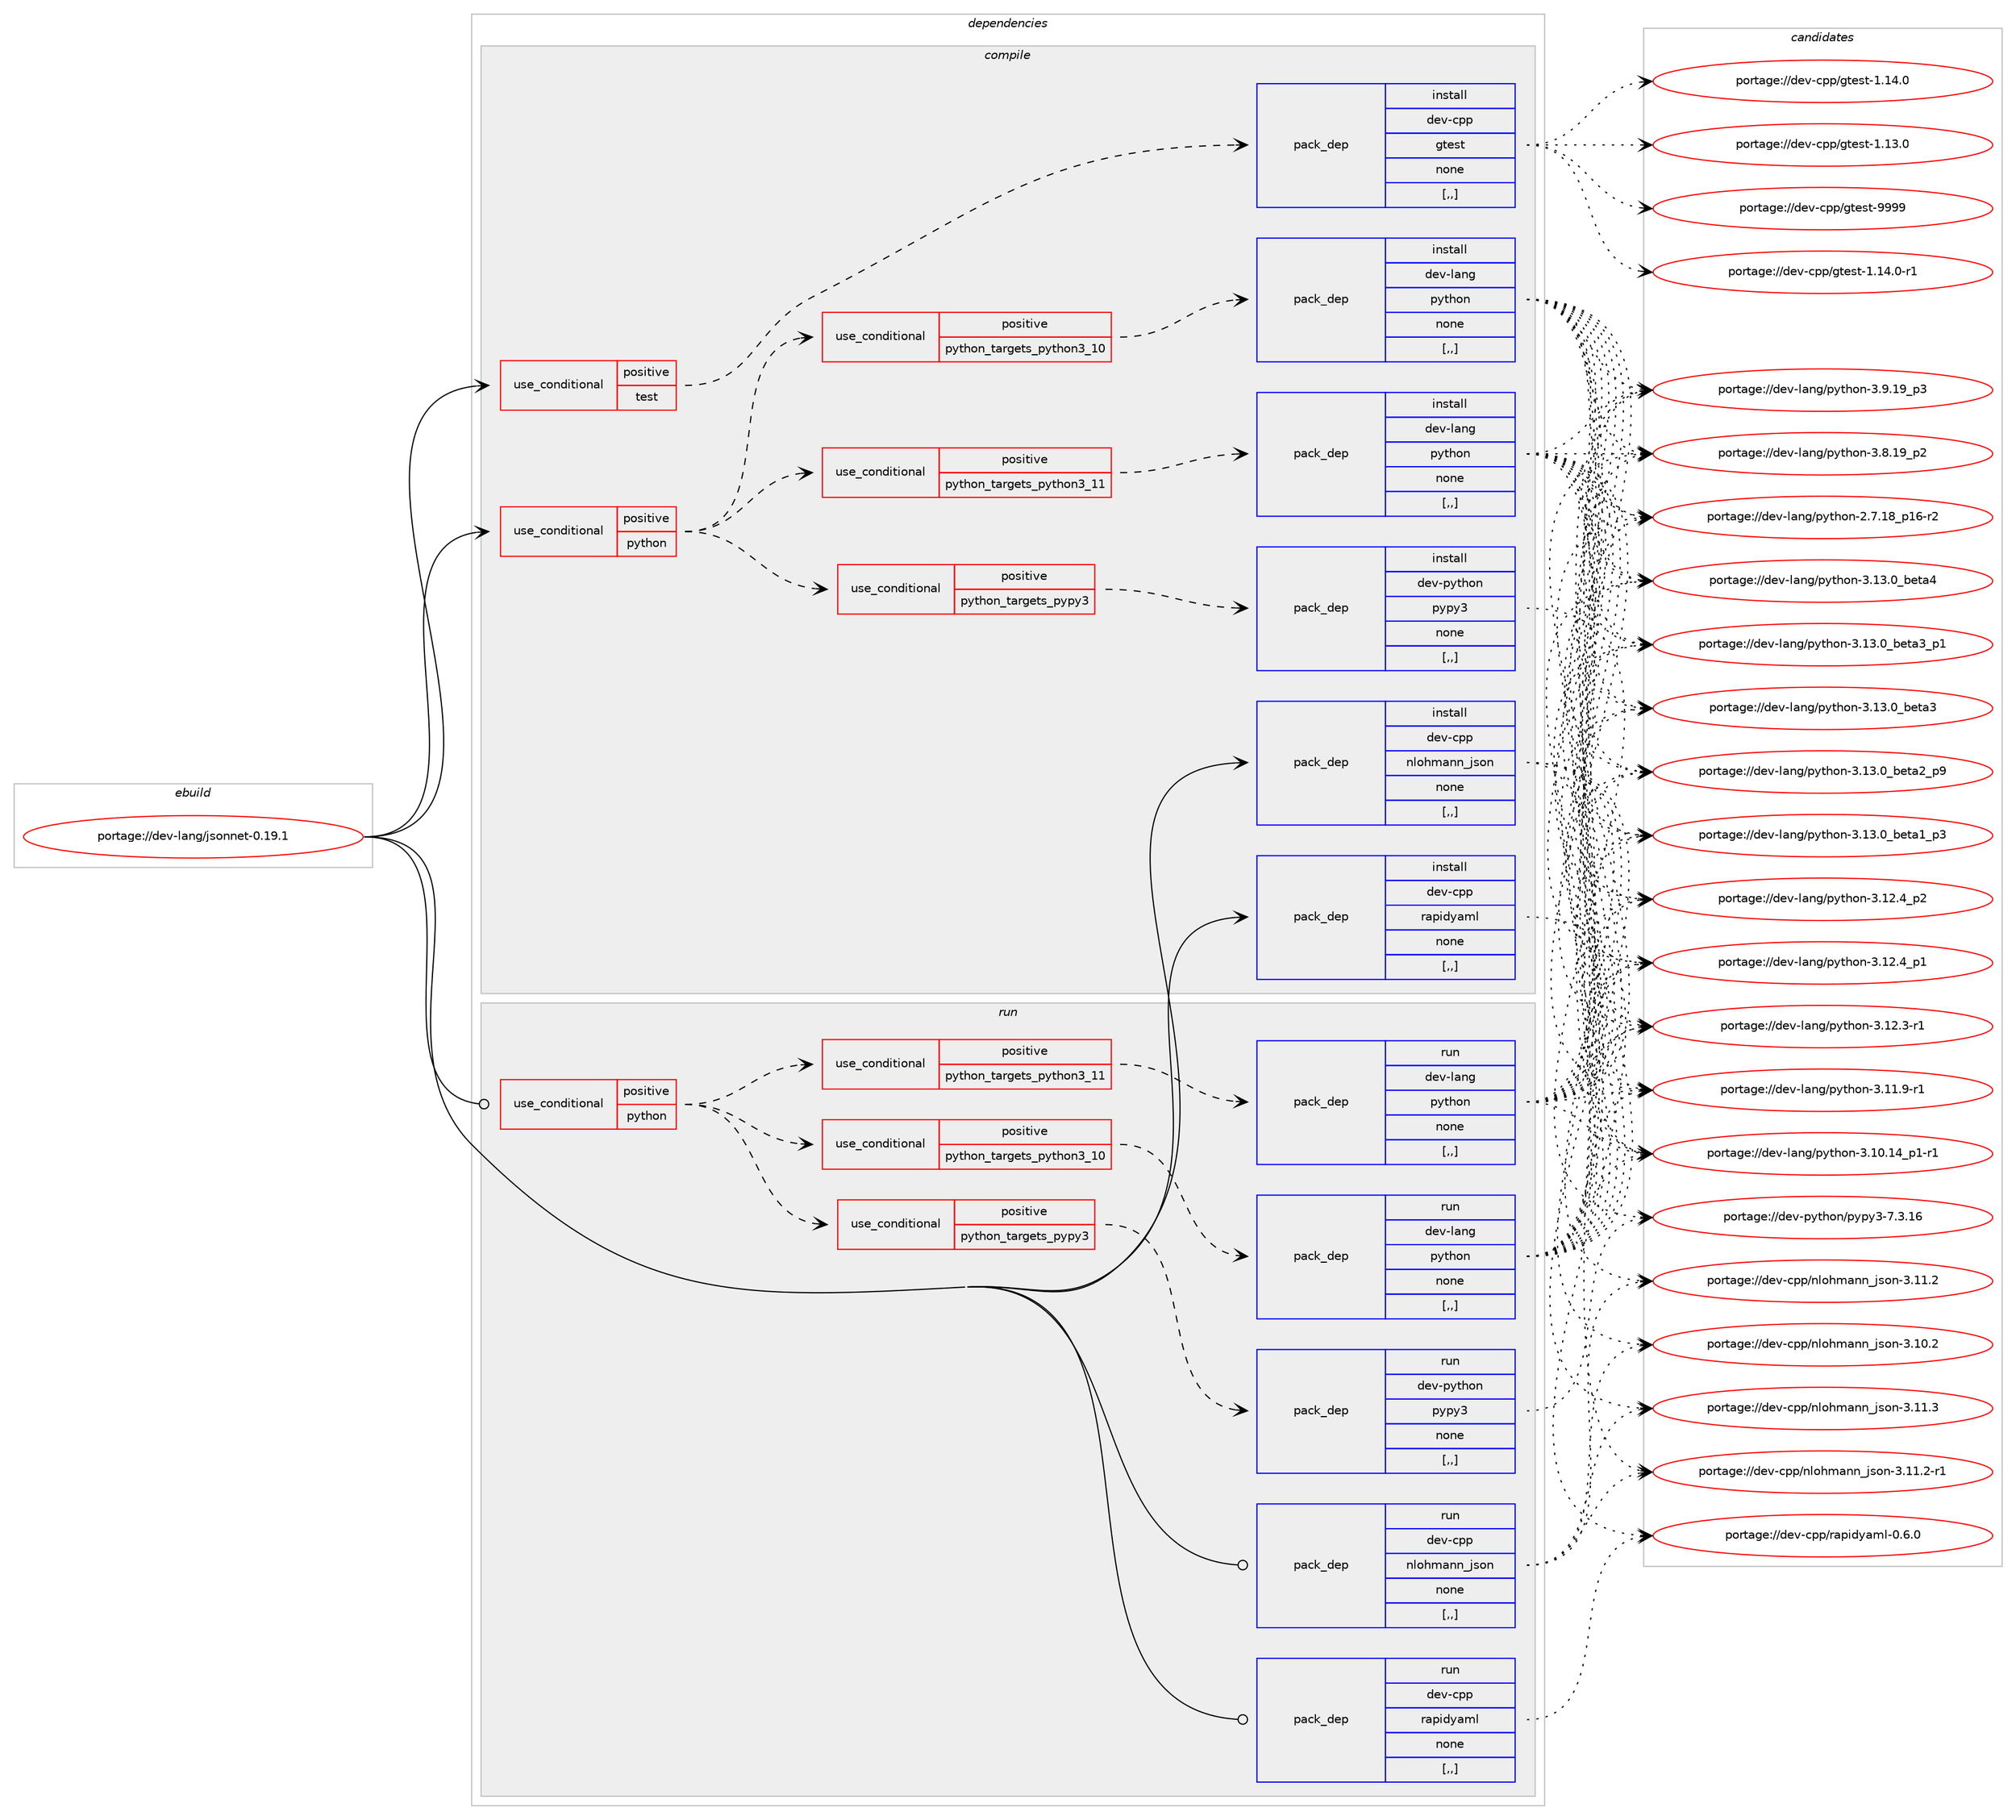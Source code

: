digraph prolog {

# *************
# Graph options
# *************

newrank=true;
concentrate=true;
compound=true;
graph [rankdir=LR,fontname=Helvetica,fontsize=10,ranksep=1.5];#, ranksep=2.5, nodesep=0.2];
edge  [arrowhead=vee];
node  [fontname=Helvetica,fontsize=10];

# **********
# The ebuild
# **********

subgraph cluster_leftcol {
color=gray;
label=<<i>ebuild</i>>;
id [label="portage://dev-lang/jsonnet-0.19.1", color=red, width=4, href="../dev-lang/jsonnet-0.19.1.svg"];
}

# ****************
# The dependencies
# ****************

subgraph cluster_midcol {
color=gray;
label=<<i>dependencies</i>>;
subgraph cluster_compile {
fillcolor="#eeeeee";
style=filled;
label=<<i>compile</i>>;
subgraph cond23039 {
dependency99568 [label=<<TABLE BORDER="0" CELLBORDER="1" CELLSPACING="0" CELLPADDING="4"><TR><TD ROWSPAN="3" CELLPADDING="10">use_conditional</TD></TR><TR><TD>positive</TD></TR><TR><TD>python</TD></TR></TABLE>>, shape=none, color=red];
subgraph cond23040 {
dependency99569 [label=<<TABLE BORDER="0" CELLBORDER="1" CELLSPACING="0" CELLPADDING="4"><TR><TD ROWSPAN="3" CELLPADDING="10">use_conditional</TD></TR><TR><TD>positive</TD></TR><TR><TD>python_targets_pypy3</TD></TR></TABLE>>, shape=none, color=red];
subgraph pack75457 {
dependency99570 [label=<<TABLE BORDER="0" CELLBORDER="1" CELLSPACING="0" CELLPADDING="4" WIDTH="220"><TR><TD ROWSPAN="6" CELLPADDING="30">pack_dep</TD></TR><TR><TD WIDTH="110">install</TD></TR><TR><TD>dev-python</TD></TR><TR><TD>pypy3</TD></TR><TR><TD>none</TD></TR><TR><TD>[,,]</TD></TR></TABLE>>, shape=none, color=blue];
}
dependency99569:e -> dependency99570:w [weight=20,style="dashed",arrowhead="vee"];
}
dependency99568:e -> dependency99569:w [weight=20,style="dashed",arrowhead="vee"];
subgraph cond23041 {
dependency99571 [label=<<TABLE BORDER="0" CELLBORDER="1" CELLSPACING="0" CELLPADDING="4"><TR><TD ROWSPAN="3" CELLPADDING="10">use_conditional</TD></TR><TR><TD>positive</TD></TR><TR><TD>python_targets_python3_10</TD></TR></TABLE>>, shape=none, color=red];
subgraph pack75458 {
dependency99572 [label=<<TABLE BORDER="0" CELLBORDER="1" CELLSPACING="0" CELLPADDING="4" WIDTH="220"><TR><TD ROWSPAN="6" CELLPADDING="30">pack_dep</TD></TR><TR><TD WIDTH="110">install</TD></TR><TR><TD>dev-lang</TD></TR><TR><TD>python</TD></TR><TR><TD>none</TD></TR><TR><TD>[,,]</TD></TR></TABLE>>, shape=none, color=blue];
}
dependency99571:e -> dependency99572:w [weight=20,style="dashed",arrowhead="vee"];
}
dependency99568:e -> dependency99571:w [weight=20,style="dashed",arrowhead="vee"];
subgraph cond23042 {
dependency99573 [label=<<TABLE BORDER="0" CELLBORDER="1" CELLSPACING="0" CELLPADDING="4"><TR><TD ROWSPAN="3" CELLPADDING="10">use_conditional</TD></TR><TR><TD>positive</TD></TR><TR><TD>python_targets_python3_11</TD></TR></TABLE>>, shape=none, color=red];
subgraph pack75459 {
dependency99574 [label=<<TABLE BORDER="0" CELLBORDER="1" CELLSPACING="0" CELLPADDING="4" WIDTH="220"><TR><TD ROWSPAN="6" CELLPADDING="30">pack_dep</TD></TR><TR><TD WIDTH="110">install</TD></TR><TR><TD>dev-lang</TD></TR><TR><TD>python</TD></TR><TR><TD>none</TD></TR><TR><TD>[,,]</TD></TR></TABLE>>, shape=none, color=blue];
}
dependency99573:e -> dependency99574:w [weight=20,style="dashed",arrowhead="vee"];
}
dependency99568:e -> dependency99573:w [weight=20,style="dashed",arrowhead="vee"];
}
id:e -> dependency99568:w [weight=20,style="solid",arrowhead="vee"];
subgraph cond23043 {
dependency99575 [label=<<TABLE BORDER="0" CELLBORDER="1" CELLSPACING="0" CELLPADDING="4"><TR><TD ROWSPAN="3" CELLPADDING="10">use_conditional</TD></TR><TR><TD>positive</TD></TR><TR><TD>test</TD></TR></TABLE>>, shape=none, color=red];
subgraph pack75460 {
dependency99576 [label=<<TABLE BORDER="0" CELLBORDER="1" CELLSPACING="0" CELLPADDING="4" WIDTH="220"><TR><TD ROWSPAN="6" CELLPADDING="30">pack_dep</TD></TR><TR><TD WIDTH="110">install</TD></TR><TR><TD>dev-cpp</TD></TR><TR><TD>gtest</TD></TR><TR><TD>none</TD></TR><TR><TD>[,,]</TD></TR></TABLE>>, shape=none, color=blue];
}
dependency99575:e -> dependency99576:w [weight=20,style="dashed",arrowhead="vee"];
}
id:e -> dependency99575:w [weight=20,style="solid",arrowhead="vee"];
subgraph pack75461 {
dependency99577 [label=<<TABLE BORDER="0" CELLBORDER="1" CELLSPACING="0" CELLPADDING="4" WIDTH="220"><TR><TD ROWSPAN="6" CELLPADDING="30">pack_dep</TD></TR><TR><TD WIDTH="110">install</TD></TR><TR><TD>dev-cpp</TD></TR><TR><TD>nlohmann_json</TD></TR><TR><TD>none</TD></TR><TR><TD>[,,]</TD></TR></TABLE>>, shape=none, color=blue];
}
id:e -> dependency99577:w [weight=20,style="solid",arrowhead="vee"];
subgraph pack75462 {
dependency99578 [label=<<TABLE BORDER="0" CELLBORDER="1" CELLSPACING="0" CELLPADDING="4" WIDTH="220"><TR><TD ROWSPAN="6" CELLPADDING="30">pack_dep</TD></TR><TR><TD WIDTH="110">install</TD></TR><TR><TD>dev-cpp</TD></TR><TR><TD>rapidyaml</TD></TR><TR><TD>none</TD></TR><TR><TD>[,,]</TD></TR></TABLE>>, shape=none, color=blue];
}
id:e -> dependency99578:w [weight=20,style="solid",arrowhead="vee"];
}
subgraph cluster_compileandrun {
fillcolor="#eeeeee";
style=filled;
label=<<i>compile and run</i>>;
}
subgraph cluster_run {
fillcolor="#eeeeee";
style=filled;
label=<<i>run</i>>;
subgraph cond23044 {
dependency99579 [label=<<TABLE BORDER="0" CELLBORDER="1" CELLSPACING="0" CELLPADDING="4"><TR><TD ROWSPAN="3" CELLPADDING="10">use_conditional</TD></TR><TR><TD>positive</TD></TR><TR><TD>python</TD></TR></TABLE>>, shape=none, color=red];
subgraph cond23045 {
dependency99580 [label=<<TABLE BORDER="0" CELLBORDER="1" CELLSPACING="0" CELLPADDING="4"><TR><TD ROWSPAN="3" CELLPADDING="10">use_conditional</TD></TR><TR><TD>positive</TD></TR><TR><TD>python_targets_pypy3</TD></TR></TABLE>>, shape=none, color=red];
subgraph pack75463 {
dependency99581 [label=<<TABLE BORDER="0" CELLBORDER="1" CELLSPACING="0" CELLPADDING="4" WIDTH="220"><TR><TD ROWSPAN="6" CELLPADDING="30">pack_dep</TD></TR><TR><TD WIDTH="110">run</TD></TR><TR><TD>dev-python</TD></TR><TR><TD>pypy3</TD></TR><TR><TD>none</TD></TR><TR><TD>[,,]</TD></TR></TABLE>>, shape=none, color=blue];
}
dependency99580:e -> dependency99581:w [weight=20,style="dashed",arrowhead="vee"];
}
dependency99579:e -> dependency99580:w [weight=20,style="dashed",arrowhead="vee"];
subgraph cond23046 {
dependency99582 [label=<<TABLE BORDER="0" CELLBORDER="1" CELLSPACING="0" CELLPADDING="4"><TR><TD ROWSPAN="3" CELLPADDING="10">use_conditional</TD></TR><TR><TD>positive</TD></TR><TR><TD>python_targets_python3_10</TD></TR></TABLE>>, shape=none, color=red];
subgraph pack75464 {
dependency99583 [label=<<TABLE BORDER="0" CELLBORDER="1" CELLSPACING="0" CELLPADDING="4" WIDTH="220"><TR><TD ROWSPAN="6" CELLPADDING="30">pack_dep</TD></TR><TR><TD WIDTH="110">run</TD></TR><TR><TD>dev-lang</TD></TR><TR><TD>python</TD></TR><TR><TD>none</TD></TR><TR><TD>[,,]</TD></TR></TABLE>>, shape=none, color=blue];
}
dependency99582:e -> dependency99583:w [weight=20,style="dashed",arrowhead="vee"];
}
dependency99579:e -> dependency99582:w [weight=20,style="dashed",arrowhead="vee"];
subgraph cond23047 {
dependency99584 [label=<<TABLE BORDER="0" CELLBORDER="1" CELLSPACING="0" CELLPADDING="4"><TR><TD ROWSPAN="3" CELLPADDING="10">use_conditional</TD></TR><TR><TD>positive</TD></TR><TR><TD>python_targets_python3_11</TD></TR></TABLE>>, shape=none, color=red];
subgraph pack75465 {
dependency99585 [label=<<TABLE BORDER="0" CELLBORDER="1" CELLSPACING="0" CELLPADDING="4" WIDTH="220"><TR><TD ROWSPAN="6" CELLPADDING="30">pack_dep</TD></TR><TR><TD WIDTH="110">run</TD></TR><TR><TD>dev-lang</TD></TR><TR><TD>python</TD></TR><TR><TD>none</TD></TR><TR><TD>[,,]</TD></TR></TABLE>>, shape=none, color=blue];
}
dependency99584:e -> dependency99585:w [weight=20,style="dashed",arrowhead="vee"];
}
dependency99579:e -> dependency99584:w [weight=20,style="dashed",arrowhead="vee"];
}
id:e -> dependency99579:w [weight=20,style="solid",arrowhead="odot"];
subgraph pack75466 {
dependency99586 [label=<<TABLE BORDER="0" CELLBORDER="1" CELLSPACING="0" CELLPADDING="4" WIDTH="220"><TR><TD ROWSPAN="6" CELLPADDING="30">pack_dep</TD></TR><TR><TD WIDTH="110">run</TD></TR><TR><TD>dev-cpp</TD></TR><TR><TD>nlohmann_json</TD></TR><TR><TD>none</TD></TR><TR><TD>[,,]</TD></TR></TABLE>>, shape=none, color=blue];
}
id:e -> dependency99586:w [weight=20,style="solid",arrowhead="odot"];
subgraph pack75467 {
dependency99587 [label=<<TABLE BORDER="0" CELLBORDER="1" CELLSPACING="0" CELLPADDING="4" WIDTH="220"><TR><TD ROWSPAN="6" CELLPADDING="30">pack_dep</TD></TR><TR><TD WIDTH="110">run</TD></TR><TR><TD>dev-cpp</TD></TR><TR><TD>rapidyaml</TD></TR><TR><TD>none</TD></TR><TR><TD>[,,]</TD></TR></TABLE>>, shape=none, color=blue];
}
id:e -> dependency99587:w [weight=20,style="solid",arrowhead="odot"];
}
}

# **************
# The candidates
# **************

subgraph cluster_choices {
rank=same;
color=gray;
label=<<i>candidates</i>>;

subgraph choice75457 {
color=black;
nodesep=1;
choice10010111845112121116104111110471121211121215145554651464954 [label="portage://dev-python/pypy3-7.3.16", color=red, width=4,href="../dev-python/pypy3-7.3.16.svg"];
dependency99570:e -> choice10010111845112121116104111110471121211121215145554651464954:w [style=dotted,weight="100"];
}
subgraph choice75458 {
color=black;
nodesep=1;
choice1001011184510897110103471121211161041111104551464951464895981011169752 [label="portage://dev-lang/python-3.13.0_beta4", color=red, width=4,href="../dev-lang/python-3.13.0_beta4.svg"];
choice10010111845108971101034711212111610411111045514649514648959810111697519511249 [label="portage://dev-lang/python-3.13.0_beta3_p1", color=red, width=4,href="../dev-lang/python-3.13.0_beta3_p1.svg"];
choice1001011184510897110103471121211161041111104551464951464895981011169751 [label="portage://dev-lang/python-3.13.0_beta3", color=red, width=4,href="../dev-lang/python-3.13.0_beta3.svg"];
choice10010111845108971101034711212111610411111045514649514648959810111697509511257 [label="portage://dev-lang/python-3.13.0_beta2_p9", color=red, width=4,href="../dev-lang/python-3.13.0_beta2_p9.svg"];
choice10010111845108971101034711212111610411111045514649514648959810111697499511251 [label="portage://dev-lang/python-3.13.0_beta1_p3", color=red, width=4,href="../dev-lang/python-3.13.0_beta1_p3.svg"];
choice100101118451089711010347112121116104111110455146495046529511250 [label="portage://dev-lang/python-3.12.4_p2", color=red, width=4,href="../dev-lang/python-3.12.4_p2.svg"];
choice100101118451089711010347112121116104111110455146495046529511249 [label="portage://dev-lang/python-3.12.4_p1", color=red, width=4,href="../dev-lang/python-3.12.4_p1.svg"];
choice100101118451089711010347112121116104111110455146495046514511449 [label="portage://dev-lang/python-3.12.3-r1", color=red, width=4,href="../dev-lang/python-3.12.3-r1.svg"];
choice100101118451089711010347112121116104111110455146494946574511449 [label="portage://dev-lang/python-3.11.9-r1", color=red, width=4,href="../dev-lang/python-3.11.9-r1.svg"];
choice100101118451089711010347112121116104111110455146494846495295112494511449 [label="portage://dev-lang/python-3.10.14_p1-r1", color=red, width=4,href="../dev-lang/python-3.10.14_p1-r1.svg"];
choice100101118451089711010347112121116104111110455146574649579511251 [label="portage://dev-lang/python-3.9.19_p3", color=red, width=4,href="../dev-lang/python-3.9.19_p3.svg"];
choice100101118451089711010347112121116104111110455146564649579511250 [label="portage://dev-lang/python-3.8.19_p2", color=red, width=4,href="../dev-lang/python-3.8.19_p2.svg"];
choice100101118451089711010347112121116104111110455046554649569511249544511450 [label="portage://dev-lang/python-2.7.18_p16-r2", color=red, width=4,href="../dev-lang/python-2.7.18_p16-r2.svg"];
dependency99572:e -> choice1001011184510897110103471121211161041111104551464951464895981011169752:w [style=dotted,weight="100"];
dependency99572:e -> choice10010111845108971101034711212111610411111045514649514648959810111697519511249:w [style=dotted,weight="100"];
dependency99572:e -> choice1001011184510897110103471121211161041111104551464951464895981011169751:w [style=dotted,weight="100"];
dependency99572:e -> choice10010111845108971101034711212111610411111045514649514648959810111697509511257:w [style=dotted,weight="100"];
dependency99572:e -> choice10010111845108971101034711212111610411111045514649514648959810111697499511251:w [style=dotted,weight="100"];
dependency99572:e -> choice100101118451089711010347112121116104111110455146495046529511250:w [style=dotted,weight="100"];
dependency99572:e -> choice100101118451089711010347112121116104111110455146495046529511249:w [style=dotted,weight="100"];
dependency99572:e -> choice100101118451089711010347112121116104111110455146495046514511449:w [style=dotted,weight="100"];
dependency99572:e -> choice100101118451089711010347112121116104111110455146494946574511449:w [style=dotted,weight="100"];
dependency99572:e -> choice100101118451089711010347112121116104111110455146494846495295112494511449:w [style=dotted,weight="100"];
dependency99572:e -> choice100101118451089711010347112121116104111110455146574649579511251:w [style=dotted,weight="100"];
dependency99572:e -> choice100101118451089711010347112121116104111110455146564649579511250:w [style=dotted,weight="100"];
dependency99572:e -> choice100101118451089711010347112121116104111110455046554649569511249544511450:w [style=dotted,weight="100"];
}
subgraph choice75459 {
color=black;
nodesep=1;
choice1001011184510897110103471121211161041111104551464951464895981011169752 [label="portage://dev-lang/python-3.13.0_beta4", color=red, width=4,href="../dev-lang/python-3.13.0_beta4.svg"];
choice10010111845108971101034711212111610411111045514649514648959810111697519511249 [label="portage://dev-lang/python-3.13.0_beta3_p1", color=red, width=4,href="../dev-lang/python-3.13.0_beta3_p1.svg"];
choice1001011184510897110103471121211161041111104551464951464895981011169751 [label="portage://dev-lang/python-3.13.0_beta3", color=red, width=4,href="../dev-lang/python-3.13.0_beta3.svg"];
choice10010111845108971101034711212111610411111045514649514648959810111697509511257 [label="portage://dev-lang/python-3.13.0_beta2_p9", color=red, width=4,href="../dev-lang/python-3.13.0_beta2_p9.svg"];
choice10010111845108971101034711212111610411111045514649514648959810111697499511251 [label="portage://dev-lang/python-3.13.0_beta1_p3", color=red, width=4,href="../dev-lang/python-3.13.0_beta1_p3.svg"];
choice100101118451089711010347112121116104111110455146495046529511250 [label="portage://dev-lang/python-3.12.4_p2", color=red, width=4,href="../dev-lang/python-3.12.4_p2.svg"];
choice100101118451089711010347112121116104111110455146495046529511249 [label="portage://dev-lang/python-3.12.4_p1", color=red, width=4,href="../dev-lang/python-3.12.4_p1.svg"];
choice100101118451089711010347112121116104111110455146495046514511449 [label="portage://dev-lang/python-3.12.3-r1", color=red, width=4,href="../dev-lang/python-3.12.3-r1.svg"];
choice100101118451089711010347112121116104111110455146494946574511449 [label="portage://dev-lang/python-3.11.9-r1", color=red, width=4,href="../dev-lang/python-3.11.9-r1.svg"];
choice100101118451089711010347112121116104111110455146494846495295112494511449 [label="portage://dev-lang/python-3.10.14_p1-r1", color=red, width=4,href="../dev-lang/python-3.10.14_p1-r1.svg"];
choice100101118451089711010347112121116104111110455146574649579511251 [label="portage://dev-lang/python-3.9.19_p3", color=red, width=4,href="../dev-lang/python-3.9.19_p3.svg"];
choice100101118451089711010347112121116104111110455146564649579511250 [label="portage://dev-lang/python-3.8.19_p2", color=red, width=4,href="../dev-lang/python-3.8.19_p2.svg"];
choice100101118451089711010347112121116104111110455046554649569511249544511450 [label="portage://dev-lang/python-2.7.18_p16-r2", color=red, width=4,href="../dev-lang/python-2.7.18_p16-r2.svg"];
dependency99574:e -> choice1001011184510897110103471121211161041111104551464951464895981011169752:w [style=dotted,weight="100"];
dependency99574:e -> choice10010111845108971101034711212111610411111045514649514648959810111697519511249:w [style=dotted,weight="100"];
dependency99574:e -> choice1001011184510897110103471121211161041111104551464951464895981011169751:w [style=dotted,weight="100"];
dependency99574:e -> choice10010111845108971101034711212111610411111045514649514648959810111697509511257:w [style=dotted,weight="100"];
dependency99574:e -> choice10010111845108971101034711212111610411111045514649514648959810111697499511251:w [style=dotted,weight="100"];
dependency99574:e -> choice100101118451089711010347112121116104111110455146495046529511250:w [style=dotted,weight="100"];
dependency99574:e -> choice100101118451089711010347112121116104111110455146495046529511249:w [style=dotted,weight="100"];
dependency99574:e -> choice100101118451089711010347112121116104111110455146495046514511449:w [style=dotted,weight="100"];
dependency99574:e -> choice100101118451089711010347112121116104111110455146494946574511449:w [style=dotted,weight="100"];
dependency99574:e -> choice100101118451089711010347112121116104111110455146494846495295112494511449:w [style=dotted,weight="100"];
dependency99574:e -> choice100101118451089711010347112121116104111110455146574649579511251:w [style=dotted,weight="100"];
dependency99574:e -> choice100101118451089711010347112121116104111110455146564649579511250:w [style=dotted,weight="100"];
dependency99574:e -> choice100101118451089711010347112121116104111110455046554649569511249544511450:w [style=dotted,weight="100"];
}
subgraph choice75460 {
color=black;
nodesep=1;
choice1001011184599112112471031161011151164557575757 [label="portage://dev-cpp/gtest-9999", color=red, width=4,href="../dev-cpp/gtest-9999.svg"];
choice100101118459911211247103116101115116454946495246484511449 [label="portage://dev-cpp/gtest-1.14.0-r1", color=red, width=4,href="../dev-cpp/gtest-1.14.0-r1.svg"];
choice10010111845991121124710311610111511645494649524648 [label="portage://dev-cpp/gtest-1.14.0", color=red, width=4,href="../dev-cpp/gtest-1.14.0.svg"];
choice10010111845991121124710311610111511645494649514648 [label="portage://dev-cpp/gtest-1.13.0", color=red, width=4,href="../dev-cpp/gtest-1.13.0.svg"];
dependency99576:e -> choice1001011184599112112471031161011151164557575757:w [style=dotted,weight="100"];
dependency99576:e -> choice100101118459911211247103116101115116454946495246484511449:w [style=dotted,weight="100"];
dependency99576:e -> choice10010111845991121124710311610111511645494649524648:w [style=dotted,weight="100"];
dependency99576:e -> choice10010111845991121124710311610111511645494649514648:w [style=dotted,weight="100"];
}
subgraph choice75461 {
color=black;
nodesep=1;
choice100101118459911211247110108111104109971101109510611511111045514649494651 [label="portage://dev-cpp/nlohmann_json-3.11.3", color=red, width=4,href="../dev-cpp/nlohmann_json-3.11.3.svg"];
choice1001011184599112112471101081111041099711011095106115111110455146494946504511449 [label="portage://dev-cpp/nlohmann_json-3.11.2-r1", color=red, width=4,href="../dev-cpp/nlohmann_json-3.11.2-r1.svg"];
choice100101118459911211247110108111104109971101109510611511111045514649494650 [label="portage://dev-cpp/nlohmann_json-3.11.2", color=red, width=4,href="../dev-cpp/nlohmann_json-3.11.2.svg"];
choice100101118459911211247110108111104109971101109510611511111045514649484650 [label="portage://dev-cpp/nlohmann_json-3.10.2", color=red, width=4,href="../dev-cpp/nlohmann_json-3.10.2.svg"];
dependency99577:e -> choice100101118459911211247110108111104109971101109510611511111045514649494651:w [style=dotted,weight="100"];
dependency99577:e -> choice1001011184599112112471101081111041099711011095106115111110455146494946504511449:w [style=dotted,weight="100"];
dependency99577:e -> choice100101118459911211247110108111104109971101109510611511111045514649494650:w [style=dotted,weight="100"];
dependency99577:e -> choice100101118459911211247110108111104109971101109510611511111045514649484650:w [style=dotted,weight="100"];
}
subgraph choice75462 {
color=black;
nodesep=1;
choice1001011184599112112471149711210510012197109108454846544648 [label="portage://dev-cpp/rapidyaml-0.6.0", color=red, width=4,href="../dev-cpp/rapidyaml-0.6.0.svg"];
dependency99578:e -> choice1001011184599112112471149711210510012197109108454846544648:w [style=dotted,weight="100"];
}
subgraph choice75463 {
color=black;
nodesep=1;
choice10010111845112121116104111110471121211121215145554651464954 [label="portage://dev-python/pypy3-7.3.16", color=red, width=4,href="../dev-python/pypy3-7.3.16.svg"];
dependency99581:e -> choice10010111845112121116104111110471121211121215145554651464954:w [style=dotted,weight="100"];
}
subgraph choice75464 {
color=black;
nodesep=1;
choice1001011184510897110103471121211161041111104551464951464895981011169752 [label="portage://dev-lang/python-3.13.0_beta4", color=red, width=4,href="../dev-lang/python-3.13.0_beta4.svg"];
choice10010111845108971101034711212111610411111045514649514648959810111697519511249 [label="portage://dev-lang/python-3.13.0_beta3_p1", color=red, width=4,href="../dev-lang/python-3.13.0_beta3_p1.svg"];
choice1001011184510897110103471121211161041111104551464951464895981011169751 [label="portage://dev-lang/python-3.13.0_beta3", color=red, width=4,href="../dev-lang/python-3.13.0_beta3.svg"];
choice10010111845108971101034711212111610411111045514649514648959810111697509511257 [label="portage://dev-lang/python-3.13.0_beta2_p9", color=red, width=4,href="../dev-lang/python-3.13.0_beta2_p9.svg"];
choice10010111845108971101034711212111610411111045514649514648959810111697499511251 [label="portage://dev-lang/python-3.13.0_beta1_p3", color=red, width=4,href="../dev-lang/python-3.13.0_beta1_p3.svg"];
choice100101118451089711010347112121116104111110455146495046529511250 [label="portage://dev-lang/python-3.12.4_p2", color=red, width=4,href="../dev-lang/python-3.12.4_p2.svg"];
choice100101118451089711010347112121116104111110455146495046529511249 [label="portage://dev-lang/python-3.12.4_p1", color=red, width=4,href="../dev-lang/python-3.12.4_p1.svg"];
choice100101118451089711010347112121116104111110455146495046514511449 [label="portage://dev-lang/python-3.12.3-r1", color=red, width=4,href="../dev-lang/python-3.12.3-r1.svg"];
choice100101118451089711010347112121116104111110455146494946574511449 [label="portage://dev-lang/python-3.11.9-r1", color=red, width=4,href="../dev-lang/python-3.11.9-r1.svg"];
choice100101118451089711010347112121116104111110455146494846495295112494511449 [label="portage://dev-lang/python-3.10.14_p1-r1", color=red, width=4,href="../dev-lang/python-3.10.14_p1-r1.svg"];
choice100101118451089711010347112121116104111110455146574649579511251 [label="portage://dev-lang/python-3.9.19_p3", color=red, width=4,href="../dev-lang/python-3.9.19_p3.svg"];
choice100101118451089711010347112121116104111110455146564649579511250 [label="portage://dev-lang/python-3.8.19_p2", color=red, width=4,href="../dev-lang/python-3.8.19_p2.svg"];
choice100101118451089711010347112121116104111110455046554649569511249544511450 [label="portage://dev-lang/python-2.7.18_p16-r2", color=red, width=4,href="../dev-lang/python-2.7.18_p16-r2.svg"];
dependency99583:e -> choice1001011184510897110103471121211161041111104551464951464895981011169752:w [style=dotted,weight="100"];
dependency99583:e -> choice10010111845108971101034711212111610411111045514649514648959810111697519511249:w [style=dotted,weight="100"];
dependency99583:e -> choice1001011184510897110103471121211161041111104551464951464895981011169751:w [style=dotted,weight="100"];
dependency99583:e -> choice10010111845108971101034711212111610411111045514649514648959810111697509511257:w [style=dotted,weight="100"];
dependency99583:e -> choice10010111845108971101034711212111610411111045514649514648959810111697499511251:w [style=dotted,weight="100"];
dependency99583:e -> choice100101118451089711010347112121116104111110455146495046529511250:w [style=dotted,weight="100"];
dependency99583:e -> choice100101118451089711010347112121116104111110455146495046529511249:w [style=dotted,weight="100"];
dependency99583:e -> choice100101118451089711010347112121116104111110455146495046514511449:w [style=dotted,weight="100"];
dependency99583:e -> choice100101118451089711010347112121116104111110455146494946574511449:w [style=dotted,weight="100"];
dependency99583:e -> choice100101118451089711010347112121116104111110455146494846495295112494511449:w [style=dotted,weight="100"];
dependency99583:e -> choice100101118451089711010347112121116104111110455146574649579511251:w [style=dotted,weight="100"];
dependency99583:e -> choice100101118451089711010347112121116104111110455146564649579511250:w [style=dotted,weight="100"];
dependency99583:e -> choice100101118451089711010347112121116104111110455046554649569511249544511450:w [style=dotted,weight="100"];
}
subgraph choice75465 {
color=black;
nodesep=1;
choice1001011184510897110103471121211161041111104551464951464895981011169752 [label="portage://dev-lang/python-3.13.0_beta4", color=red, width=4,href="../dev-lang/python-3.13.0_beta4.svg"];
choice10010111845108971101034711212111610411111045514649514648959810111697519511249 [label="portage://dev-lang/python-3.13.0_beta3_p1", color=red, width=4,href="../dev-lang/python-3.13.0_beta3_p1.svg"];
choice1001011184510897110103471121211161041111104551464951464895981011169751 [label="portage://dev-lang/python-3.13.0_beta3", color=red, width=4,href="../dev-lang/python-3.13.0_beta3.svg"];
choice10010111845108971101034711212111610411111045514649514648959810111697509511257 [label="portage://dev-lang/python-3.13.0_beta2_p9", color=red, width=4,href="../dev-lang/python-3.13.0_beta2_p9.svg"];
choice10010111845108971101034711212111610411111045514649514648959810111697499511251 [label="portage://dev-lang/python-3.13.0_beta1_p3", color=red, width=4,href="../dev-lang/python-3.13.0_beta1_p3.svg"];
choice100101118451089711010347112121116104111110455146495046529511250 [label="portage://dev-lang/python-3.12.4_p2", color=red, width=4,href="../dev-lang/python-3.12.4_p2.svg"];
choice100101118451089711010347112121116104111110455146495046529511249 [label="portage://dev-lang/python-3.12.4_p1", color=red, width=4,href="../dev-lang/python-3.12.4_p1.svg"];
choice100101118451089711010347112121116104111110455146495046514511449 [label="portage://dev-lang/python-3.12.3-r1", color=red, width=4,href="../dev-lang/python-3.12.3-r1.svg"];
choice100101118451089711010347112121116104111110455146494946574511449 [label="portage://dev-lang/python-3.11.9-r1", color=red, width=4,href="../dev-lang/python-3.11.9-r1.svg"];
choice100101118451089711010347112121116104111110455146494846495295112494511449 [label="portage://dev-lang/python-3.10.14_p1-r1", color=red, width=4,href="../dev-lang/python-3.10.14_p1-r1.svg"];
choice100101118451089711010347112121116104111110455146574649579511251 [label="portage://dev-lang/python-3.9.19_p3", color=red, width=4,href="../dev-lang/python-3.9.19_p3.svg"];
choice100101118451089711010347112121116104111110455146564649579511250 [label="portage://dev-lang/python-3.8.19_p2", color=red, width=4,href="../dev-lang/python-3.8.19_p2.svg"];
choice100101118451089711010347112121116104111110455046554649569511249544511450 [label="portage://dev-lang/python-2.7.18_p16-r2", color=red, width=4,href="../dev-lang/python-2.7.18_p16-r2.svg"];
dependency99585:e -> choice1001011184510897110103471121211161041111104551464951464895981011169752:w [style=dotted,weight="100"];
dependency99585:e -> choice10010111845108971101034711212111610411111045514649514648959810111697519511249:w [style=dotted,weight="100"];
dependency99585:e -> choice1001011184510897110103471121211161041111104551464951464895981011169751:w [style=dotted,weight="100"];
dependency99585:e -> choice10010111845108971101034711212111610411111045514649514648959810111697509511257:w [style=dotted,weight="100"];
dependency99585:e -> choice10010111845108971101034711212111610411111045514649514648959810111697499511251:w [style=dotted,weight="100"];
dependency99585:e -> choice100101118451089711010347112121116104111110455146495046529511250:w [style=dotted,weight="100"];
dependency99585:e -> choice100101118451089711010347112121116104111110455146495046529511249:w [style=dotted,weight="100"];
dependency99585:e -> choice100101118451089711010347112121116104111110455146495046514511449:w [style=dotted,weight="100"];
dependency99585:e -> choice100101118451089711010347112121116104111110455146494946574511449:w [style=dotted,weight="100"];
dependency99585:e -> choice100101118451089711010347112121116104111110455146494846495295112494511449:w [style=dotted,weight="100"];
dependency99585:e -> choice100101118451089711010347112121116104111110455146574649579511251:w [style=dotted,weight="100"];
dependency99585:e -> choice100101118451089711010347112121116104111110455146564649579511250:w [style=dotted,weight="100"];
dependency99585:e -> choice100101118451089711010347112121116104111110455046554649569511249544511450:w [style=dotted,weight="100"];
}
subgraph choice75466 {
color=black;
nodesep=1;
choice100101118459911211247110108111104109971101109510611511111045514649494651 [label="portage://dev-cpp/nlohmann_json-3.11.3", color=red, width=4,href="../dev-cpp/nlohmann_json-3.11.3.svg"];
choice1001011184599112112471101081111041099711011095106115111110455146494946504511449 [label="portage://dev-cpp/nlohmann_json-3.11.2-r1", color=red, width=4,href="../dev-cpp/nlohmann_json-3.11.2-r1.svg"];
choice100101118459911211247110108111104109971101109510611511111045514649494650 [label="portage://dev-cpp/nlohmann_json-3.11.2", color=red, width=4,href="../dev-cpp/nlohmann_json-3.11.2.svg"];
choice100101118459911211247110108111104109971101109510611511111045514649484650 [label="portage://dev-cpp/nlohmann_json-3.10.2", color=red, width=4,href="../dev-cpp/nlohmann_json-3.10.2.svg"];
dependency99586:e -> choice100101118459911211247110108111104109971101109510611511111045514649494651:w [style=dotted,weight="100"];
dependency99586:e -> choice1001011184599112112471101081111041099711011095106115111110455146494946504511449:w [style=dotted,weight="100"];
dependency99586:e -> choice100101118459911211247110108111104109971101109510611511111045514649494650:w [style=dotted,weight="100"];
dependency99586:e -> choice100101118459911211247110108111104109971101109510611511111045514649484650:w [style=dotted,weight="100"];
}
subgraph choice75467 {
color=black;
nodesep=1;
choice1001011184599112112471149711210510012197109108454846544648 [label="portage://dev-cpp/rapidyaml-0.6.0", color=red, width=4,href="../dev-cpp/rapidyaml-0.6.0.svg"];
dependency99587:e -> choice1001011184599112112471149711210510012197109108454846544648:w [style=dotted,weight="100"];
}
}

}
